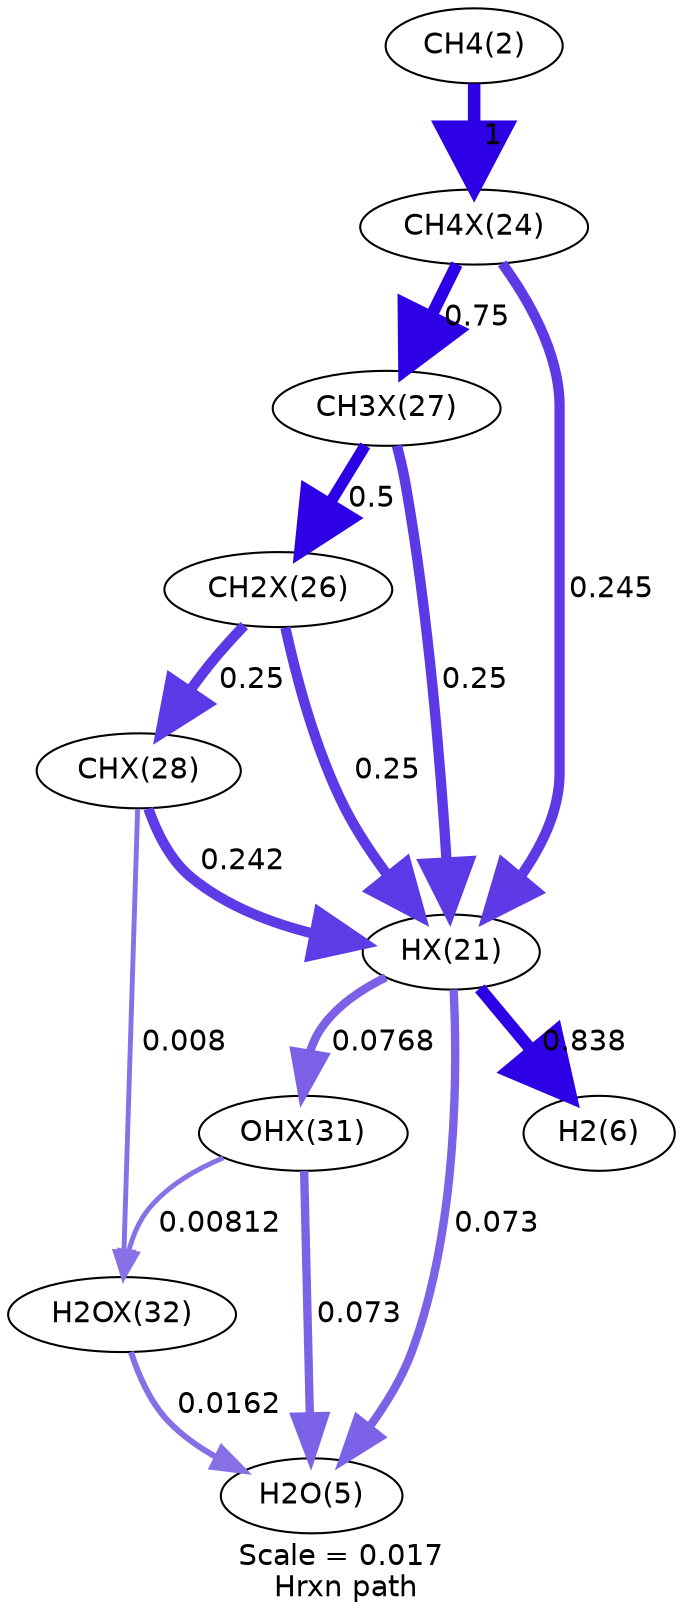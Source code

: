 digraph reaction_paths {
center=1;
s1 -> s27[fontname="Helvetica", penwidth=5.87, arrowsize=2.93, color="0.7, 1.34, 0.9"
, label=" 0.838"];
s7 -> s1[fontname="Helvetica", penwidth=4.95, arrowsize=2.48, color="0.7, 0.75, 0.9"
, label=" 0.25"];
s6 -> s1[fontname="Helvetica", penwidth=4.95, arrowsize=2.48, color="0.7, 0.75, 0.9"
, label=" 0.25"];
s8 -> s1[fontname="Helvetica", penwidth=4.93, arrowsize=2.46, color="0.7, 0.742, 0.9"
, label=" 0.242"];
s1 -> s11[fontname="Helvetica", penwidth=4.06, arrowsize=2.03, color="0.7, 0.577, 0.9"
, label=" 0.0768"];
s1 -> s26[fontname="Helvetica", penwidth=4.02, arrowsize=2.01, color="0.7, 0.573, 0.9"
, label=" 0.073"];
s4 -> s1[fontname="Helvetica", penwidth=4.94, arrowsize=2.47, color="0.7, 0.745, 0.9"
, label=" 0.245"];
s23 -> s4[fontname="Helvetica", penwidth=6, arrowsize=3, color="0.7, 1.5, 0.9"
, label=" 1"];
s7 -> s6[fontname="Helvetica", penwidth=5.48, arrowsize=2.74, color="0.7, 1, 0.9"
, label=" 0.5"];
s4 -> s7[fontname="Helvetica", penwidth=5.78, arrowsize=2.89, color="0.7, 1.25, 0.9"
, label=" 0.75"];
s6 -> s8[fontname="Helvetica", penwidth=4.95, arrowsize=2.48, color="0.7, 0.75, 0.9"
, label=" 0.25"];
s8 -> s12[fontname="Helvetica", penwidth=2.36, arrowsize=1.18, color="0.7, 0.508, 0.9"
, label=" 0.008"];
s11 -> s26[fontname="Helvetica", penwidth=4.02, arrowsize=2.01, color="0.7, 0.573, 0.9"
, label=" 0.073"];
s11 -> s12[fontname="Helvetica", penwidth=2.37, arrowsize=1.18, color="0.7, 0.508, 0.9"
, label=" 0.00812"];
s12 -> s26[fontname="Helvetica", penwidth=2.89, arrowsize=1.44, color="0.7, 0.516, 0.9"
, label=" 0.0162"];
s1 [ fontname="Helvetica", label="HX(21)"];
s4 [ fontname="Helvetica", label="CH4X(24)"];
s6 [ fontname="Helvetica", label="CH2X(26)"];
s7 [ fontname="Helvetica", label="CH3X(27)"];
s8 [ fontname="Helvetica", label="CHX(28)"];
s11 [ fontname="Helvetica", label="OHX(31)"];
s12 [ fontname="Helvetica", label="H2OX(32)"];
s23 [ fontname="Helvetica", label="CH4(2)"];
s26 [ fontname="Helvetica", label="H2O(5)"];
s27 [ fontname="Helvetica", label="H2(6)"];
 label = "Scale = 0.017\l Hrxn path";
 fontname = "Helvetica";
}
